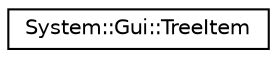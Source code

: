 digraph G
{
  edge [fontname="Helvetica",fontsize="10",labelfontname="Helvetica",labelfontsize="10"];
  node [fontname="Helvetica",fontsize="10",shape=record];
  rankdir="LR";
  Node1 [label="System::Gui::TreeItem",height=0.2,width=0.4,color="black", fillcolor="white", style="filled",URL="$class_system_1_1_gui_1_1_tree_item.html"];
}
